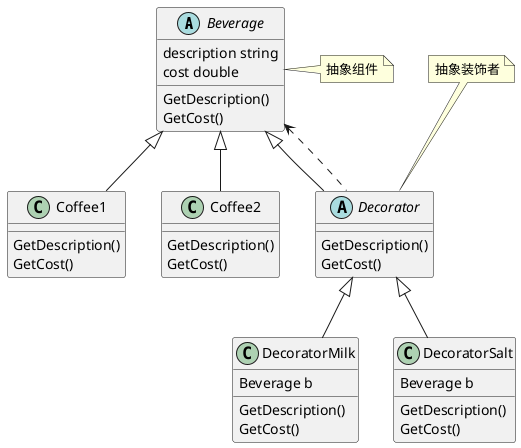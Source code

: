@startuml
abstract class Beverage {
    description string
    cost double
    GetDescription()
    GetCost()
}
note right of Beverage: 抽象组件

class Coffee1 {
    GetDescription()
    GetCost()
}
Beverage <|-- Coffee1

class Coffee2 {
    GetDescription()
    GetCost()
}
Beverage <|-- Coffee2

abstract class Decorator {
    GetDescription()
    GetCost()
}
Beverage <|-- Decorator
Beverage <.. Decorator
note top of Decorator: 抽象装饰者

class DecoratorMilk {
    Beverage b
    GetDescription()
    GetCost()
}
Decorator <|-- DecoratorMilk

class DecoratorSalt {
    Beverage b
    GetDescription()
    GetCost()
}
Decorator <|-- DecoratorSalt

@enduml